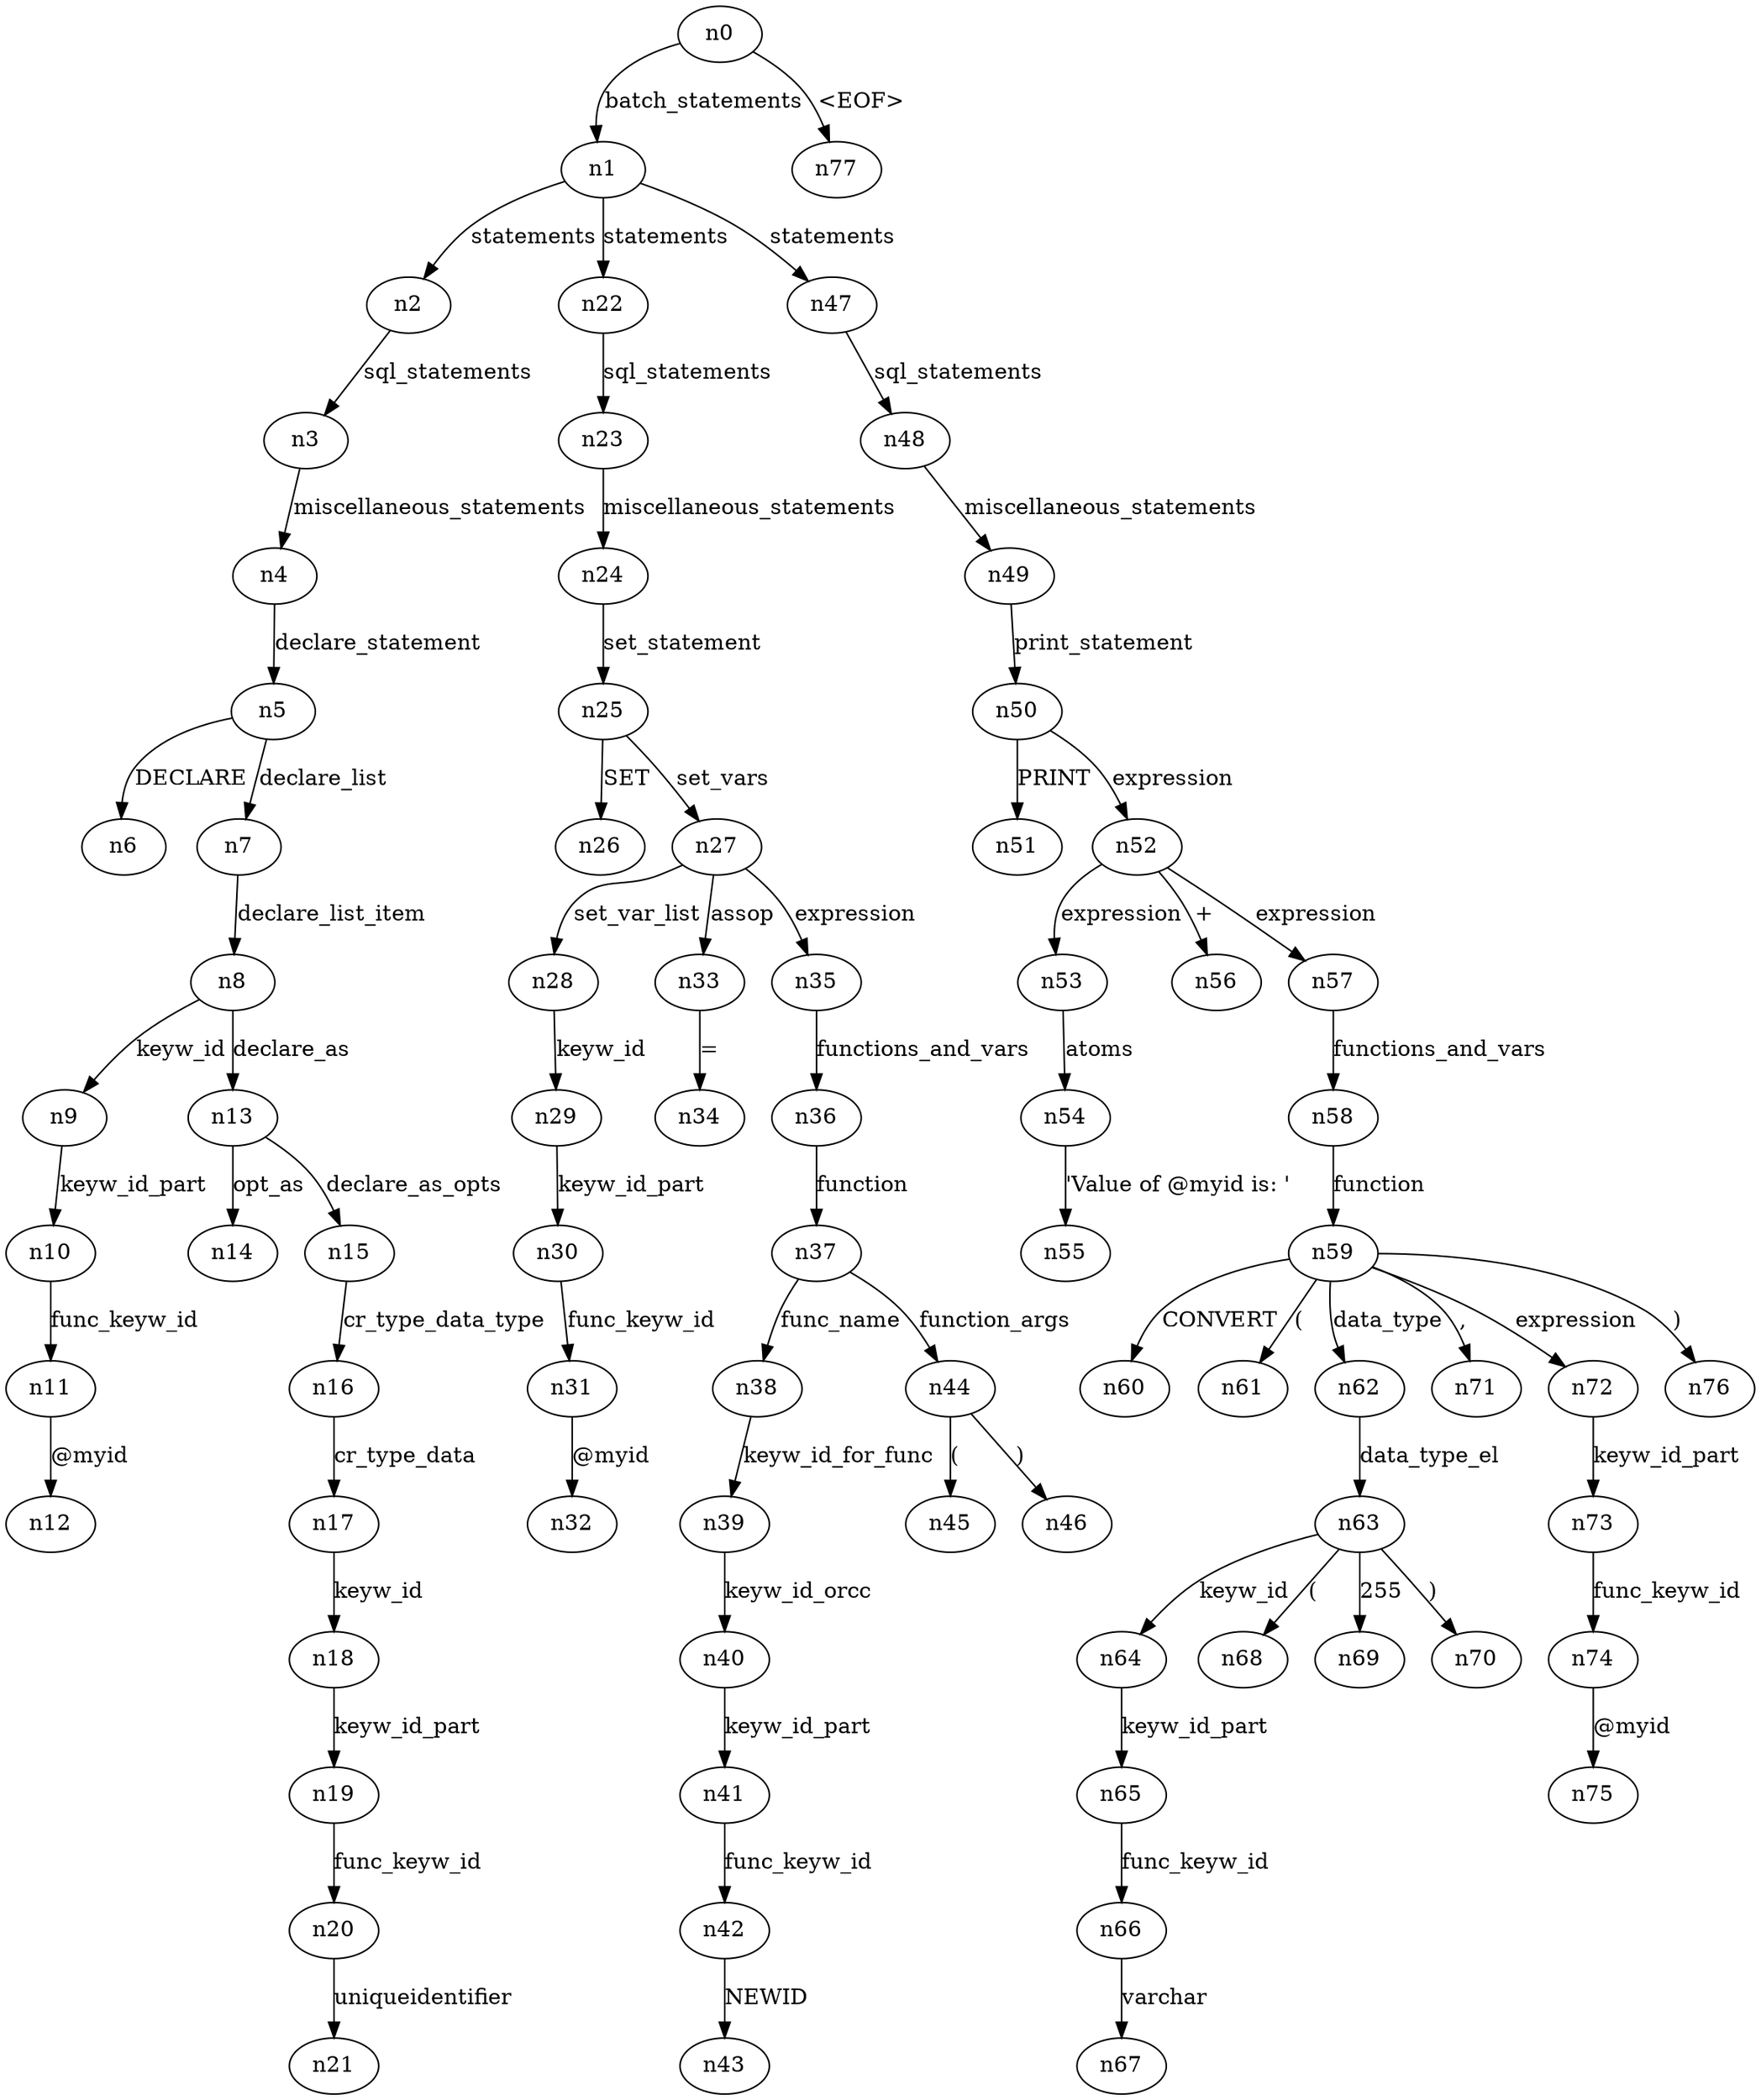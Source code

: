 digraph ParseTree {
  n0 -> n1 [label="batch_statements"];
  n1 -> n2 [label="statements"];
  n2 -> n3 [label="sql_statements"];
  n3 -> n4 [label="miscellaneous_statements"];
  n4 -> n5 [label="declare_statement"];
  n5 -> n6 [label="DECLARE"];
  n5 -> n7 [label="declare_list"];
  n7 -> n8 [label="declare_list_item"];
  n8 -> n9 [label="keyw_id"];
  n9 -> n10 [label="keyw_id_part"];
  n10 -> n11 [label="func_keyw_id"];
  n11 -> n12 [label="@myid"];
  n8 -> n13 [label="declare_as"];
  n13 -> n14 [label="opt_as"];
  n13 -> n15 [label="declare_as_opts"];
  n15 -> n16 [label="cr_type_data_type"];
  n16 -> n17 [label="cr_type_data"];
  n17 -> n18 [label="keyw_id"];
  n18 -> n19 [label="keyw_id_part"];
  n19 -> n20 [label="func_keyw_id"];
  n20 -> n21 [label="uniqueidentifier"];
  n1 -> n22 [label="statements"];
  n22 -> n23 [label="sql_statements"];
  n23 -> n24 [label="miscellaneous_statements"];
  n24 -> n25 [label="set_statement"];
  n25 -> n26 [label="SET"];
  n25 -> n27 [label="set_vars"];
  n27 -> n28 [label="set_var_list"];
  n28 -> n29 [label="keyw_id"];
  n29 -> n30 [label="keyw_id_part"];
  n30 -> n31 [label="func_keyw_id"];
  n31 -> n32 [label="@myid"];
  n27 -> n33 [label="assop"];
  n33 -> n34 [label="="];
  n27 -> n35 [label="expression"];
  n35 -> n36 [label="functions_and_vars"];
  n36 -> n37 [label="function"];
  n37 -> n38 [label="func_name"];
  n38 -> n39 [label="keyw_id_for_func"];
  n39 -> n40 [label="keyw_id_orcc"];
  n40 -> n41 [label="keyw_id_part"];
  n41 -> n42 [label="func_keyw_id"];
  n42 -> n43 [label="NEWID"];
  n37 -> n44 [label="function_args"];
  n44 -> n45 [label="("];
  n44 -> n46 [label=")"];
  n1 -> n47 [label="statements"];
  n47 -> n48 [label="sql_statements"];
  n48 -> n49 [label="miscellaneous_statements"];
  n49 -> n50 [label="print_statement"];
  n50 -> n51 [label="PRINT"];
  n50 -> n52 [label="expression"];
  n52 -> n53 [label="expression"];
  n53 -> n54 [label="atoms"];
  n54 -> n55 [label="'Value of @myid is: '"];
  n52 -> n56 [label="+"];
  n52 -> n57 [label="expression"];
  n57 -> n58 [label="functions_and_vars"];
  n58 -> n59 [label="function"];
  n59 -> n60 [label="CONVERT"];
  n59 -> n61 [label="("];
  n59 -> n62 [label="data_type"];
  n62 -> n63 [label="data_type_el"];
  n63 -> n64 [label="keyw_id"];
  n64 -> n65 [label="keyw_id_part"];
  n65 -> n66 [label="func_keyw_id"];
  n66 -> n67 [label="varchar"];
  n63 -> n68 [label="("];
  n63 -> n69 [label="255"];
  n63 -> n70 [label=")"];
  n59 -> n71 [label=","];
  n59 -> n72 [label="expression"];
  n72 -> n73 [label="keyw_id_part"];
  n73 -> n74 [label="func_keyw_id"];
  n74 -> n75 [label="@myid"];
  n59 -> n76 [label=")"];
  n0 -> n77 [label="<EOF>"];
}